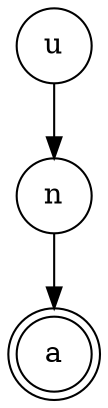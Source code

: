 digraph {   
    node [shape = doublecircle, color = black] a ;
    node [shape = circle];
    node [color= black];
    u -> n -> a;	
}